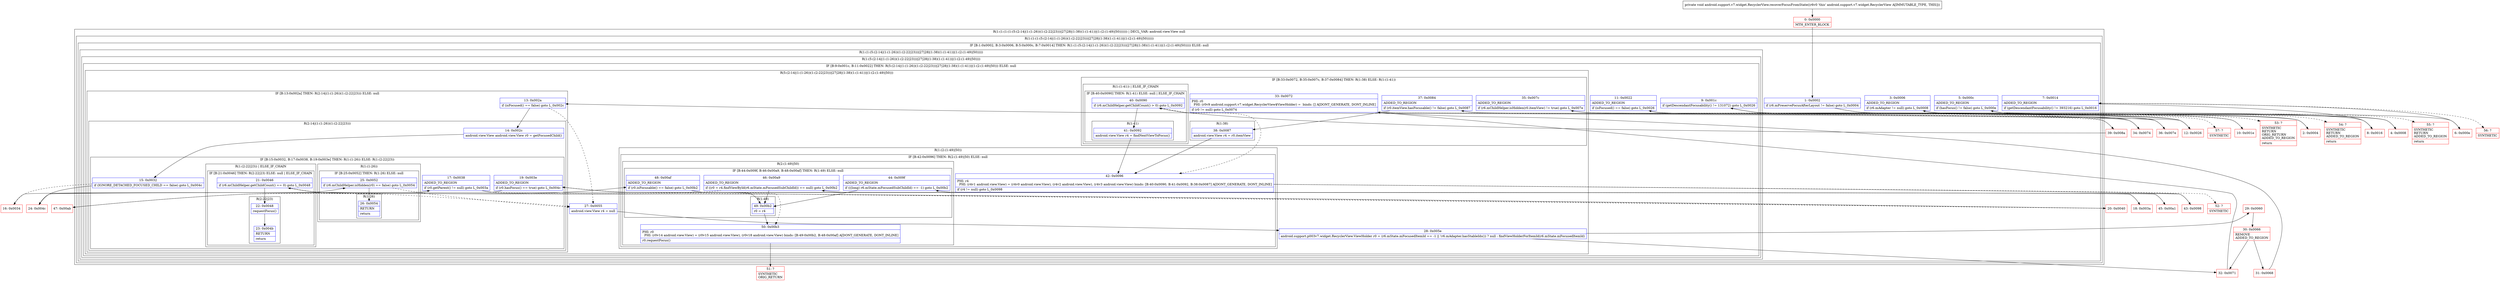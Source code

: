 digraph "CFG forandroid.support.v7.widget.RecyclerView.recoverFocusFromState()V" {
subgraph cluster_Region_953854094 {
label = "R(1:(1:(1:(1:(5:(2:14|(1:(1:26))(1:(2:22|23)))|27|28|(1:38)(1:(1:41))|(1:(2:(1:49)|50))))))) | DECL_VAR: android.view.View null\l";
node [shape=record,color=blue];
subgraph cluster_Region_1672774054 {
label = "R(1:(1:(1:(5:(2:14|(1:(1:26))(1:(2:22|23)))|27|28|(1:38)(1:(1:41))|(1:(2:(1:49)|50))))))";
node [shape=record,color=blue];
subgraph cluster_IfRegion_1258955261 {
label = "IF [B:1:0x0002, B:3:0x0006, B:5:0x000c, B:7:0x0014] THEN: R(1:(1:(5:(2:14|(1:(1:26))(1:(2:22|23)))|27|28|(1:38)(1:(1:41))|(1:(2:(1:49)|50))))) ELSE: null";
node [shape=record,color=blue];
Node_1 [shape=record,label="{1\:\ 0x0002|if (r6.mPreserveFocusAfterLayout != false) goto L_0x0004\l}"];
Node_3 [shape=record,label="{3\:\ 0x0006|ADDED_TO_REGION\l|if (r6.mAdapter != null) goto L_0x0008\l}"];
Node_5 [shape=record,label="{5\:\ 0x000c|ADDED_TO_REGION\l|if (hasFocus() != false) goto L_0x000e\l}"];
Node_7 [shape=record,label="{7\:\ 0x0014|ADDED_TO_REGION\l|if (getDescendantFocusability() != 393216) goto L_0x0016\l}"];
subgraph cluster_Region_916273646 {
label = "R(1:(1:(5:(2:14|(1:(1:26))(1:(2:22|23)))|27|28|(1:38)(1:(1:41))|(1:(2:(1:49)|50)))))";
node [shape=record,color=blue];
subgraph cluster_Region_1542355307 {
label = "R(1:(5:(2:14|(1:(1:26))(1:(2:22|23)))|27|28|(1:38)(1:(1:41))|(1:(2:(1:49)|50))))";
node [shape=record,color=blue];
subgraph cluster_IfRegion_479226369 {
label = "IF [B:9:0x001c, B:11:0x0022] THEN: R(5:(2:14|(1:(1:26))(1:(2:22|23)))|27|28|(1:38)(1:(1:41))|(1:(2:(1:49)|50))) ELSE: null";
node [shape=record,color=blue];
Node_9 [shape=record,label="{9\:\ 0x001c|if (getDescendantFocusability() != 131072) goto L_0x0026\l}"];
Node_11 [shape=record,label="{11\:\ 0x0022|ADDED_TO_REGION\l|if (isFocused() == false) goto L_0x0026\l}"];
subgraph cluster_Region_974868262 {
label = "R(5:(2:14|(1:(1:26))(1:(2:22|23)))|27|28|(1:38)(1:(1:41))|(1:(2:(1:49)|50)))";
node [shape=record,color=blue];
subgraph cluster_IfRegion_110077351 {
label = "IF [B:13:0x002a] THEN: R(2:14|(1:(1:26))(1:(2:22|23))) ELSE: null";
node [shape=record,color=blue];
Node_13 [shape=record,label="{13\:\ 0x002a|if (isFocused() == false) goto L_0x002c\l}"];
subgraph cluster_Region_1374058286 {
label = "R(2:14|(1:(1:26))(1:(2:22|23)))";
node [shape=record,color=blue];
Node_14 [shape=record,label="{14\:\ 0x002c|android.view.View android.view.View r0 = getFocusedChild()\l}"];
subgraph cluster_IfRegion_394184673 {
label = "IF [B:15:0x0032, B:17:0x0038, B:19:0x003e] THEN: R(1:(1:26)) ELSE: R(1:(2:22|23))";
node [shape=record,color=blue];
Node_15 [shape=record,label="{15\:\ 0x0032|if (IGNORE_DETACHED_FOCUSED_CHILD == false) goto L_0x004c\l}"];
Node_17 [shape=record,label="{17\:\ 0x0038|ADDED_TO_REGION\l|if (r0.getParent() != null) goto L_0x003a\l}"];
Node_19 [shape=record,label="{19\:\ 0x003e|ADDED_TO_REGION\l|if (r0.hasFocus() == true) goto L_0x004c\l}"];
subgraph cluster_Region_1493352145 {
label = "R(1:(1:26))";
node [shape=record,color=blue];
subgraph cluster_IfRegion_1419515736 {
label = "IF [B:25:0x0052] THEN: R(1:26) ELSE: null";
node [shape=record,color=blue];
Node_25 [shape=record,label="{25\:\ 0x0052|if (r6.mChildHelper.isHidden(r0) == false) goto L_0x0054\l}"];
subgraph cluster_Region_1905238459 {
label = "R(1:26)";
node [shape=record,color=blue];
Node_26 [shape=record,label="{26\:\ 0x0054|RETURN\l|return\l}"];
}
}
}
subgraph cluster_Region_1859128809 {
label = "R(1:(2:22|23)) | ELSE_IF_CHAIN\l";
node [shape=record,color=blue];
subgraph cluster_IfRegion_352923401 {
label = "IF [B:21:0x0046] THEN: R(2:22|23) ELSE: null | ELSE_IF_CHAIN\l";
node [shape=record,color=blue];
Node_21 [shape=record,label="{21\:\ 0x0046|if (r6.mChildHelper.getChildCount() == 0) goto L_0x0048\l}"];
subgraph cluster_Region_1496448847 {
label = "R(2:22|23)";
node [shape=record,color=blue];
Node_22 [shape=record,label="{22\:\ 0x0048|requestFocus()\l}"];
Node_23 [shape=record,label="{23\:\ 0x004b|RETURN\l|return\l}"];
}
}
}
}
}
}
Node_27 [shape=record,label="{27\:\ 0x0055|android.view.View r4 = null\l}"];
Node_28 [shape=record,label="{28\:\ 0x005e|android.support.p003v7.widget.RecyclerView.ViewHolder r0 = (r6.mState.mFocusedItemId == \-1 \|\| !r6.mAdapter.hasStableIds()) ? null : findViewHolderForItemId(r6.mState.mFocusedItemId)\l}"];
subgraph cluster_IfRegion_561793973 {
label = "IF [B:33:0x0072, B:35:0x007c, B:37:0x0084] THEN: R(1:38) ELSE: R(1:(1:41))";
node [shape=record,color=blue];
Node_33 [shape=record,label="{33\:\ 0x0072|PHI: r0 \l  PHI: (r0v9 android.support.v7.widget.RecyclerView$ViewHolder) =  binds: [] A[DONT_GENERATE, DONT_INLINE]\l|if (r0 != null) goto L_0x0074\l}"];
Node_35 [shape=record,label="{35\:\ 0x007c|ADDED_TO_REGION\l|if (r6.mChildHelper.isHidden(r0.itemView) != true) goto L_0x007e\l}"];
Node_37 [shape=record,label="{37\:\ 0x0084|ADDED_TO_REGION\l|if (r0.itemView.hasFocusable() != false) goto L_0x0087\l}"];
subgraph cluster_Region_512065219 {
label = "R(1:38)";
node [shape=record,color=blue];
Node_38 [shape=record,label="{38\:\ 0x0087|android.view.View r4 = r0.itemView\l}"];
}
subgraph cluster_Region_1438584747 {
label = "R(1:(1:41)) | ELSE_IF_CHAIN\l";
node [shape=record,color=blue];
subgraph cluster_IfRegion_997130160 {
label = "IF [B:40:0x0090] THEN: R(1:41) ELSE: null | ELSE_IF_CHAIN\l";
node [shape=record,color=blue];
Node_40 [shape=record,label="{40\:\ 0x0090|if (r6.mChildHelper.getChildCount() \> 0) goto L_0x0092\l}"];
subgraph cluster_Region_711693520 {
label = "R(1:41)";
node [shape=record,color=blue];
Node_41 [shape=record,label="{41\:\ 0x0092|android.view.View r4 = findNextViewToFocus()\l}"];
}
}
}
}
subgraph cluster_Region_1740893875 {
label = "R(1:(2:(1:49)|50))";
node [shape=record,color=blue];
subgraph cluster_IfRegion_42177546 {
label = "IF [B:42:0x0096] THEN: R(2:(1:49)|50) ELSE: null";
node [shape=record,color=blue];
Node_42 [shape=record,label="{42\:\ 0x0096|PHI: r4 \l  PHI: (r4v1 android.view.View) = (r4v0 android.view.View), (r4v2 android.view.View), (r4v3 android.view.View) binds: [B:40:0x0090, B:41:0x0092, B:38:0x0087] A[DONT_GENERATE, DONT_INLINE]\l|if (r4 != null) goto L_0x0098\l}"];
subgraph cluster_Region_1061267540 {
label = "R(2:(1:49)|50)";
node [shape=record,color=blue];
subgraph cluster_IfRegion_1644267779 {
label = "IF [B:44:0x009f, B:46:0x00a9, B:48:0x00af] THEN: R(1:49) ELSE: null";
node [shape=record,color=blue];
Node_44 [shape=record,label="{44\:\ 0x009f|ADDED_TO_REGION\l|if (((long) r6.mState.mFocusedSubChildId) == \-1) goto L_0x00b2\l}"];
Node_46 [shape=record,label="{46\:\ 0x00a9|ADDED_TO_REGION\l|if ((r0 = r4.findViewById(r6.mState.mFocusedSubChildId)) == null) goto L_0x00b2\l}"];
Node_48 [shape=record,label="{48\:\ 0x00af|ADDED_TO_REGION\l|if (r0.isFocusable() == false) goto L_0x00b2\l}"];
subgraph cluster_Region_347753607 {
label = "R(1:49)";
node [shape=record,color=blue];
Node_49 [shape=record,label="{49\:\ 0x00b2|r0 = r4\l}"];
}
}
Node_50 [shape=record,label="{50\:\ 0x00b3|PHI: r0 \l  PHI: (r0v14 android.view.View) = (r0v15 android.view.View), (r0v18 android.view.View) binds: [B:49:0x00b2, B:48:0x00af] A[DONT_GENERATE, DONT_INLINE]\l|r0.requestFocus()\l}"];
}
}
}
}
}
}
}
}
}
}
Node_0 [shape=record,color=red,label="{0\:\ 0x0000|MTH_ENTER_BLOCK\l}"];
Node_2 [shape=record,color=red,label="{2\:\ 0x0004}"];
Node_4 [shape=record,color=red,label="{4\:\ 0x0008}"];
Node_6 [shape=record,color=red,label="{6\:\ 0x000e}"];
Node_8 [shape=record,color=red,label="{8\:\ 0x0016}"];
Node_10 [shape=record,color=red,label="{10\:\ 0x001e}"];
Node_12 [shape=record,color=red,label="{12\:\ 0x0026}"];
Node_16 [shape=record,color=red,label="{16\:\ 0x0034}"];
Node_18 [shape=record,color=red,label="{18\:\ 0x003a}"];
Node_20 [shape=record,color=red,label="{20\:\ 0x0040}"];
Node_24 [shape=record,color=red,label="{24\:\ 0x004c}"];
Node_29 [shape=record,color=red,label="{29\:\ 0x0060}"];
Node_30 [shape=record,color=red,label="{30\:\ 0x0066|REMOVE\lADDED_TO_REGION\l}"];
Node_31 [shape=record,color=red,label="{31\:\ 0x0068}"];
Node_32 [shape=record,color=red,label="{32\:\ 0x0071}"];
Node_34 [shape=record,color=red,label="{34\:\ 0x0074}"];
Node_36 [shape=record,color=red,label="{36\:\ 0x007e}"];
Node_39 [shape=record,color=red,label="{39\:\ 0x008a}"];
Node_43 [shape=record,color=red,label="{43\:\ 0x0098}"];
Node_45 [shape=record,color=red,label="{45\:\ 0x00a1}"];
Node_47 [shape=record,color=red,label="{47\:\ 0x00ab}"];
Node_51 [shape=record,color=red,label="{51\:\ ?|SYNTHETIC\lORIG_RETURN\l}"];
Node_52 [shape=record,color=red,label="{52\:\ ?|SYNTHETIC\l}"];
Node_53 [shape=record,color=red,label="{53\:\ ?|SYNTHETIC\lRETURN\lORIG_RETURN\lADDED_TO_REGION\l|return\l}"];
Node_54 [shape=record,color=red,label="{54\:\ ?|SYNTHETIC\lRETURN\lADDED_TO_REGION\l|return\l}"];
Node_55 [shape=record,color=red,label="{55\:\ ?|SYNTHETIC\lRETURN\lADDED_TO_REGION\l|return\l}"];
Node_56 [shape=record,color=red,label="{56\:\ ?|SYNTHETIC\l}"];
Node_57 [shape=record,color=red,label="{57\:\ ?|SYNTHETIC\l}"];
MethodNode[shape=record,label="{private void android.support.v7.widget.RecyclerView.recoverFocusFromState((r6v0 'this' android.support.v7.widget.RecyclerView A[IMMUTABLE_TYPE, THIS])) }"];
MethodNode -> Node_0;
Node_1 -> Node_2;
Node_1 -> Node_53[style=dashed];
Node_3 -> Node_4;
Node_3 -> Node_54[style=dashed];
Node_5 -> Node_6;
Node_5 -> Node_55[style=dashed];
Node_7 -> Node_8;
Node_7 -> Node_56[style=dashed];
Node_9 -> Node_10[style=dashed];
Node_9 -> Node_12;
Node_11 -> Node_12;
Node_11 -> Node_57[style=dashed];
Node_13 -> Node_14;
Node_13 -> Node_27[style=dashed];
Node_14 -> Node_15;
Node_15 -> Node_16[style=dashed];
Node_15 -> Node_24;
Node_17 -> Node_18;
Node_17 -> Node_20[style=dashed];
Node_19 -> Node_20[style=dashed];
Node_19 -> Node_24;
Node_25 -> Node_26;
Node_25 -> Node_27[style=dashed];
Node_21 -> Node_22;
Node_21 -> Node_27[style=dashed];
Node_22 -> Node_23;
Node_27 -> Node_28;
Node_28 -> Node_29;
Node_28 -> Node_32;
Node_33 -> Node_34;
Node_33 -> Node_39[style=dashed];
Node_35 -> Node_36;
Node_35 -> Node_39[style=dashed];
Node_37 -> Node_38;
Node_37 -> Node_39[style=dashed];
Node_38 -> Node_42;
Node_40 -> Node_41;
Node_40 -> Node_42[style=dashed];
Node_41 -> Node_42;
Node_42 -> Node_43;
Node_42 -> Node_52[style=dashed];
Node_44 -> Node_45[style=dashed];
Node_44 -> Node_49;
Node_46 -> Node_47[style=dashed];
Node_46 -> Node_49;
Node_48 -> Node_49;
Node_48 -> Node_50[style=dashed];
Node_49 -> Node_50;
Node_50 -> Node_51;
Node_0 -> Node_1;
Node_2 -> Node_3;
Node_4 -> Node_5;
Node_6 -> Node_7;
Node_8 -> Node_9;
Node_10 -> Node_11;
Node_12 -> Node_13;
Node_16 -> Node_17;
Node_18 -> Node_19;
Node_20 -> Node_21;
Node_24 -> Node_25;
Node_29 -> Node_30;
Node_30 -> Node_31;
Node_30 -> Node_32;
Node_31 -> Node_33;
Node_32 -> Node_33;
Node_34 -> Node_35;
Node_36 -> Node_37;
Node_39 -> Node_40;
Node_43 -> Node_44;
Node_45 -> Node_46;
Node_47 -> Node_48;
}

